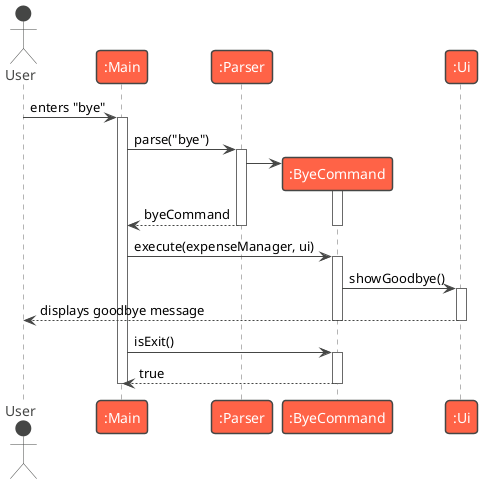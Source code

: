 @startuml
!theme vibrant
actor User
participant ":Main" as Main
participant ":Parser" as Parser
participant ":ByeCommand" as ByeCommand
participant ":Ui" as Ui

User -> Main : enters "bye"
activate Main

Main -> Parser : parse("bye")
activate Parser

create ByeCommand
Parser -> ByeCommand
activate ByeCommand
Parser --> Main : byeCommand
deactivate ByeCommand
deactivate Parser

Main -> ByeCommand : execute(expenseManager, ui)
activate ByeCommand

ByeCommand -> Ui : showGoodbye()
activate Ui
Ui --> User : displays goodbye message
deactivate Ui

deactivate ByeCommand

Main -> ByeCommand : isExit()
activate ByeCommand
ByeCommand --> Main : true
deactivate ByeCommand

deactivate Main
@enduml
